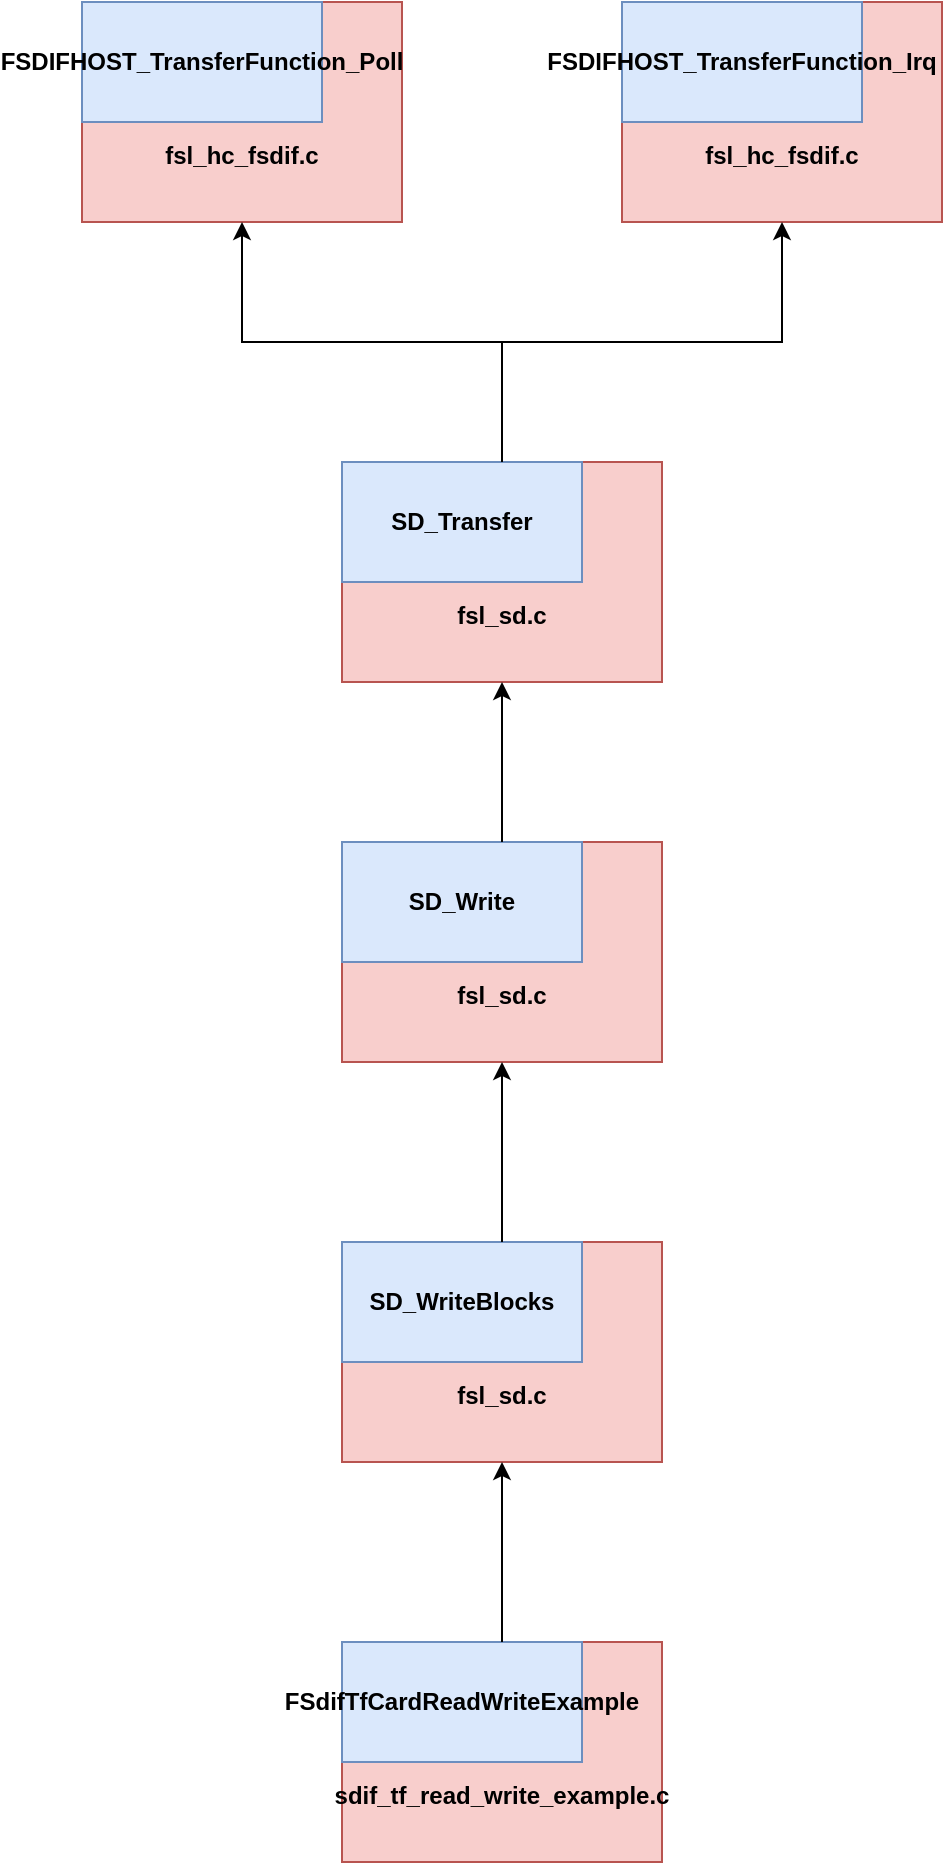 <mxfile version="24.7.17">
  <diagram name="第 1 页" id="ofj8L3_9Bljb8AxfHVSW">
    <mxGraphModel dx="819" dy="1651" grid="1" gridSize="10" guides="1" tooltips="1" connect="1" arrows="1" fold="1" page="1" pageScale="1" pageWidth="827" pageHeight="1169" math="0" shadow="0">
      <root>
        <mxCell id="0" />
        <mxCell id="1" parent="0" />
        <mxCell id="1d0IqA-qlbGyl535rIwW-2" value="" style="group;" vertex="1" connectable="0" parent="1">
          <mxGeometry x="440" y="310" width="160" height="110" as="geometry" />
        </mxCell>
        <mxCell id="1d0IqA-qlbGyl535rIwW-3" value="" style="group;fillColor=#fff2cc;strokeColor=#d6b656;container=0;" vertex="1" connectable="0" parent="1d0IqA-qlbGyl535rIwW-2">
          <mxGeometry width="160" height="110" as="geometry" />
        </mxCell>
        <mxCell id="1d0IqA-qlbGyl535rIwW-4" value="&lt;div&gt;&lt;b&gt;&lt;br&gt;&lt;/b&gt;&lt;/div&gt;&lt;div&gt;&lt;b&gt;&lt;br&gt;&lt;/b&gt;&lt;/div&gt;&lt;div&gt;&lt;b&gt;&lt;br&gt;&lt;/b&gt;&lt;/div&gt;&lt;div&gt;&lt;b&gt;fsl_sd.c&lt;/b&gt;&lt;/div&gt;" style="rounded=0;whiteSpace=wrap;html=1;fillColor=#f8cecc;strokeColor=#b85450;container=0;" vertex="1" parent="1d0IqA-qlbGyl535rIwW-2">
          <mxGeometry width="160" height="110" as="geometry" />
        </mxCell>
        <mxCell id="1d0IqA-qlbGyl535rIwW-5" value="SD_WriteBlocks" style="rounded=0;whiteSpace=wrap;fillColor=#dae8fc;strokeColor=#6c8ebf;container=0;fontStyle=1" vertex="1" parent="1d0IqA-qlbGyl535rIwW-2">
          <mxGeometry width="120" height="60" as="geometry" />
        </mxCell>
        <mxCell id="1d0IqA-qlbGyl535rIwW-6" value="" style="group;" vertex="1" connectable="0" parent="1">
          <mxGeometry x="440" y="510" width="160" height="110" as="geometry" />
        </mxCell>
        <mxCell id="1d0IqA-qlbGyl535rIwW-7" value="" style="group;fillColor=#fff2cc;strokeColor=#d6b656;container=0;" vertex="1" connectable="0" parent="1d0IqA-qlbGyl535rIwW-6">
          <mxGeometry width="160" height="110" as="geometry" />
        </mxCell>
        <mxCell id="1d0IqA-qlbGyl535rIwW-8" value="&lt;div&gt;&lt;b&gt;&lt;br&gt;&lt;/b&gt;&lt;/div&gt;&lt;div&gt;&lt;b&gt;&lt;br&gt;&lt;/b&gt;&lt;/div&gt;&lt;div&gt;&lt;b&gt;&lt;br&gt;&lt;/b&gt;&lt;/div&gt;&lt;div&gt;&lt;b&gt;sdif_tf_read_write_example.c&lt;/b&gt;&lt;/div&gt;" style="rounded=0;whiteSpace=wrap;html=1;fillColor=#f8cecc;strokeColor=#b85450;container=0;" vertex="1" parent="1d0IqA-qlbGyl535rIwW-6">
          <mxGeometry width="160" height="110" as="geometry" />
        </mxCell>
        <mxCell id="1d0IqA-qlbGyl535rIwW-9" value="FSdifTfCardReadWriteExample" style="rounded=0;fillColor=#dae8fc;strokeColor=#6c8ebf;container=0;whiteSpace=wrap;fontStyle=1;" vertex="1" parent="1d0IqA-qlbGyl535rIwW-6">
          <mxGeometry width="120" height="60" as="geometry" />
        </mxCell>
        <mxCell id="1d0IqA-qlbGyl535rIwW-10" style="edgeStyle=orthogonalEdgeStyle;rounded=0;orthogonalLoop=1;jettySize=auto;html=1;" edge="1" parent="1" source="1d0IqA-qlbGyl535rIwW-8" target="1d0IqA-qlbGyl535rIwW-4">
          <mxGeometry relative="1" as="geometry" />
        </mxCell>
        <mxCell id="1d0IqA-qlbGyl535rIwW-11" value="" style="group;" vertex="1" connectable="0" parent="1">
          <mxGeometry x="440" y="110" width="160" height="110" as="geometry" />
        </mxCell>
        <mxCell id="1d0IqA-qlbGyl535rIwW-12" value="" style="group;fillColor=#fff2cc;strokeColor=#d6b656;container=0;" vertex="1" connectable="0" parent="1d0IqA-qlbGyl535rIwW-11">
          <mxGeometry width="160" height="110" as="geometry" />
        </mxCell>
        <mxCell id="1d0IqA-qlbGyl535rIwW-13" value="&lt;div&gt;&lt;b&gt;&lt;br&gt;&lt;/b&gt;&lt;/div&gt;&lt;div&gt;&lt;b&gt;&lt;br&gt;&lt;/b&gt;&lt;/div&gt;&lt;div&gt;&lt;b&gt;&lt;br&gt;&lt;/b&gt;&lt;/div&gt;&lt;div&gt;&lt;b&gt;fsl_sd.c&lt;/b&gt;&lt;/div&gt;" style="rounded=0;whiteSpace=wrap;html=1;fillColor=#f8cecc;strokeColor=#b85450;container=0;" vertex="1" parent="1d0IqA-qlbGyl535rIwW-11">
          <mxGeometry width="160" height="110" as="geometry" />
        </mxCell>
        <mxCell id="1d0IqA-qlbGyl535rIwW-14" value="SD_Write" style="rounded=0;whiteSpace=wrap;fillColor=#dae8fc;strokeColor=#6c8ebf;container=0;fontStyle=1" vertex="1" parent="1d0IqA-qlbGyl535rIwW-11">
          <mxGeometry width="120" height="60" as="geometry" />
        </mxCell>
        <mxCell id="1d0IqA-qlbGyl535rIwW-15" style="edgeStyle=orthogonalEdgeStyle;rounded=0;orthogonalLoop=1;jettySize=auto;html=1;entryX=0.5;entryY=1;entryDx=0;entryDy=0;" edge="1" parent="1" source="1d0IqA-qlbGyl535rIwW-4" target="1d0IqA-qlbGyl535rIwW-13">
          <mxGeometry relative="1" as="geometry" />
        </mxCell>
        <mxCell id="1d0IqA-qlbGyl535rIwW-16" value="" style="group;" vertex="1" connectable="0" parent="1">
          <mxGeometry x="440" y="-80" width="160" height="110" as="geometry" />
        </mxCell>
        <mxCell id="1d0IqA-qlbGyl535rIwW-17" value="" style="group;fillColor=#fff2cc;strokeColor=#d6b656;container=0;" vertex="1" connectable="0" parent="1d0IqA-qlbGyl535rIwW-16">
          <mxGeometry width="160" height="110" as="geometry" />
        </mxCell>
        <mxCell id="1d0IqA-qlbGyl535rIwW-18" value="&lt;div&gt;&lt;b&gt;&lt;br&gt;&lt;/b&gt;&lt;/div&gt;&lt;div&gt;&lt;b&gt;&lt;br&gt;&lt;/b&gt;&lt;/div&gt;&lt;div&gt;&lt;b&gt;&lt;br&gt;&lt;/b&gt;&lt;/div&gt;&lt;div&gt;&lt;b&gt;fsl_sd.c&lt;/b&gt;&lt;/div&gt;" style="rounded=0;whiteSpace=wrap;html=1;fillColor=#f8cecc;strokeColor=#b85450;container=0;" vertex="1" parent="1d0IqA-qlbGyl535rIwW-16">
          <mxGeometry width="160" height="110" as="geometry" />
        </mxCell>
        <mxCell id="1d0IqA-qlbGyl535rIwW-19" value="SD_Transfer" style="rounded=0;whiteSpace=wrap;fillColor=#dae8fc;strokeColor=#6c8ebf;container=0;fontStyle=1" vertex="1" parent="1d0IqA-qlbGyl535rIwW-16">
          <mxGeometry width="120" height="60" as="geometry" />
        </mxCell>
        <mxCell id="1d0IqA-qlbGyl535rIwW-20" style="edgeStyle=orthogonalEdgeStyle;rounded=0;orthogonalLoop=1;jettySize=auto;html=1;entryX=0.5;entryY=1;entryDx=0;entryDy=0;" edge="1" parent="1" source="1d0IqA-qlbGyl535rIwW-13" target="1d0IqA-qlbGyl535rIwW-18">
          <mxGeometry relative="1" as="geometry" />
        </mxCell>
        <mxCell id="1d0IqA-qlbGyl535rIwW-21" value="" style="group;" vertex="1" connectable="0" parent="1">
          <mxGeometry x="310" y="-310" width="160" height="110" as="geometry" />
        </mxCell>
        <mxCell id="1d0IqA-qlbGyl535rIwW-22" value="" style="group;fillColor=#fff2cc;strokeColor=#d6b656;container=0;" vertex="1" connectable="0" parent="1d0IqA-qlbGyl535rIwW-21">
          <mxGeometry width="160" height="110" as="geometry" />
        </mxCell>
        <mxCell id="1d0IqA-qlbGyl535rIwW-23" value="&lt;div&gt;&lt;b&gt;&lt;br&gt;&lt;/b&gt;&lt;/div&gt;&lt;div&gt;&lt;b&gt;&lt;br&gt;&lt;/b&gt;&lt;/div&gt;&lt;div&gt;&lt;b&gt;&lt;br&gt;&lt;/b&gt;&lt;/div&gt;&lt;div&gt;&lt;b&gt;fsl_hc_fsdif.c&lt;/b&gt;&lt;/div&gt;" style="rounded=0;whiteSpace=wrap;html=1;fillColor=#f8cecc;strokeColor=#b85450;container=0;" vertex="1" parent="1d0IqA-qlbGyl535rIwW-21">
          <mxGeometry width="160" height="110" as="geometry" />
        </mxCell>
        <mxCell id="1d0IqA-qlbGyl535rIwW-24" value="FSDIFHOST_TransferFunction_Poll" style="rounded=0;whiteSpace=wrap;fillColor=#dae8fc;strokeColor=#6c8ebf;container=0;fontStyle=1" vertex="1" parent="1d0IqA-qlbGyl535rIwW-21">
          <mxGeometry width="120" height="60" as="geometry" />
        </mxCell>
        <mxCell id="1d0IqA-qlbGyl535rIwW-25" value="" style="group;" vertex="1" connectable="0" parent="1">
          <mxGeometry x="580" y="-310" width="160" height="110" as="geometry" />
        </mxCell>
        <mxCell id="1d0IqA-qlbGyl535rIwW-26" value="" style="group;fillColor=#fff2cc;strokeColor=#d6b656;container=0;" vertex="1" connectable="0" parent="1d0IqA-qlbGyl535rIwW-25">
          <mxGeometry width="160" height="110" as="geometry" />
        </mxCell>
        <mxCell id="1d0IqA-qlbGyl535rIwW-27" value="&lt;div&gt;&lt;b&gt;&lt;br&gt;&lt;/b&gt;&lt;/div&gt;&lt;div&gt;&lt;b&gt;&lt;br&gt;&lt;/b&gt;&lt;/div&gt;&lt;div&gt;&lt;b&gt;&lt;br&gt;&lt;/b&gt;&lt;/div&gt;&lt;div&gt;&lt;b&gt;fsl_hc_fsdif.c&lt;/b&gt;&lt;/div&gt;" style="rounded=0;whiteSpace=wrap;html=1;fillColor=#f8cecc;strokeColor=#b85450;container=0;" vertex="1" parent="1d0IqA-qlbGyl535rIwW-25">
          <mxGeometry width="160" height="110" as="geometry" />
        </mxCell>
        <mxCell id="1d0IqA-qlbGyl535rIwW-28" value="FSDIFHOST_TransferFunction_Irq" style="rounded=0;whiteSpace=wrap;fillColor=#dae8fc;strokeColor=#6c8ebf;container=0;fontStyle=1" vertex="1" parent="1d0IqA-qlbGyl535rIwW-25">
          <mxGeometry width="120" height="60" as="geometry" />
        </mxCell>
        <mxCell id="1d0IqA-qlbGyl535rIwW-29" style="edgeStyle=orthogonalEdgeStyle;rounded=0;orthogonalLoop=1;jettySize=auto;html=1;" edge="1" parent="1" source="1d0IqA-qlbGyl535rIwW-18" target="1d0IqA-qlbGyl535rIwW-23">
          <mxGeometry relative="1" as="geometry" />
        </mxCell>
        <mxCell id="1d0IqA-qlbGyl535rIwW-30" style="edgeStyle=orthogonalEdgeStyle;rounded=0;orthogonalLoop=1;jettySize=auto;html=1;entryX=0.5;entryY=1;entryDx=0;entryDy=0;" edge="1" parent="1" source="1d0IqA-qlbGyl535rIwW-18" target="1d0IqA-qlbGyl535rIwW-27">
          <mxGeometry relative="1" as="geometry" />
        </mxCell>
      </root>
    </mxGraphModel>
  </diagram>
</mxfile>
